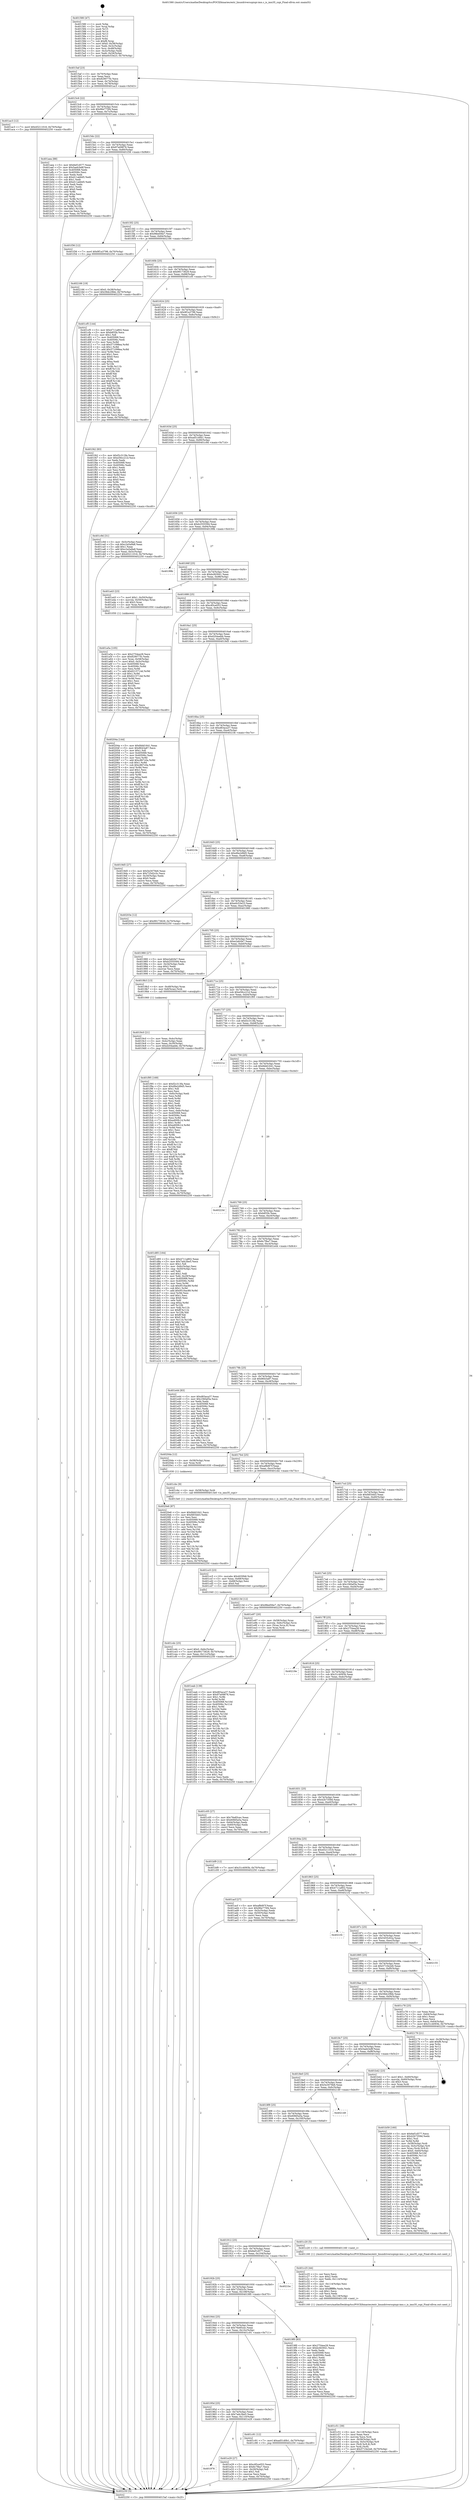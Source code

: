 digraph "0x401580" {
  label = "0x401580 (/mnt/c/Users/mathe/Desktop/tcc/POCII/binaries/extr_linuxdriversspispi-imx.c_is_imx35_cspi_Final-ollvm.out::main(0))"
  labelloc = "t"
  node[shape=record]

  Entry [label="",width=0.3,height=0.3,shape=circle,fillcolor=black,style=filled]
  "0x4015af" [label="{
     0x4015af [23]\l
     | [instrs]\l
     &nbsp;&nbsp;0x4015af \<+3\>: mov -0x70(%rbp),%eax\l
     &nbsp;&nbsp;0x4015b2 \<+2\>: mov %eax,%ecx\l
     &nbsp;&nbsp;0x4015b4 \<+6\>: sub $0x829077fc,%ecx\l
     &nbsp;&nbsp;0x4015ba \<+3\>: mov %eax,-0x74(%rbp)\l
     &nbsp;&nbsp;0x4015bd \<+3\>: mov %ecx,-0x78(%rbp)\l
     &nbsp;&nbsp;0x4015c0 \<+6\>: je 0000000000401ac3 \<main+0x543\>\l
  }"]
  "0x401ac3" [label="{
     0x401ac3 [12]\l
     | [instrs]\l
     &nbsp;&nbsp;0x401ac3 \<+7\>: movl $0x45211016,-0x70(%rbp)\l
     &nbsp;&nbsp;0x401aca \<+5\>: jmp 0000000000402250 \<main+0xcd0\>\l
  }"]
  "0x4015c6" [label="{
     0x4015c6 [22]\l
     | [instrs]\l
     &nbsp;&nbsp;0x4015c6 \<+5\>: jmp 00000000004015cb \<main+0x4b\>\l
     &nbsp;&nbsp;0x4015cb \<+3\>: mov -0x74(%rbp),%eax\l
     &nbsp;&nbsp;0x4015ce \<+5\>: sub $0x96e775f4,%eax\l
     &nbsp;&nbsp;0x4015d3 \<+3\>: mov %eax,-0x7c(%rbp)\l
     &nbsp;&nbsp;0x4015d6 \<+6\>: je 0000000000401aea \<main+0x56a\>\l
  }"]
  Exit [label="",width=0.3,height=0.3,shape=circle,fillcolor=black,style=filled,peripheries=2]
  "0x401aea" [label="{
     0x401aea [88]\l
     | [instrs]\l
     &nbsp;&nbsp;0x401aea \<+5\>: mov $0x6ef1d577,%eax\l
     &nbsp;&nbsp;0x401aef \<+5\>: mov $0x5aeb3e8f,%ecx\l
     &nbsp;&nbsp;0x401af4 \<+7\>: mov 0x405068,%edx\l
     &nbsp;&nbsp;0x401afb \<+7\>: mov 0x40506c,%esi\l
     &nbsp;&nbsp;0x401b02 \<+2\>: mov %edx,%edi\l
     &nbsp;&nbsp;0x401b04 \<+6\>: sub $0xd11ab6d5,%edi\l
     &nbsp;&nbsp;0x401b0a \<+3\>: sub $0x1,%edi\l
     &nbsp;&nbsp;0x401b0d \<+6\>: add $0xd11ab6d5,%edi\l
     &nbsp;&nbsp;0x401b13 \<+3\>: imul %edi,%edx\l
     &nbsp;&nbsp;0x401b16 \<+3\>: and $0x1,%edx\l
     &nbsp;&nbsp;0x401b19 \<+3\>: cmp $0x0,%edx\l
     &nbsp;&nbsp;0x401b1c \<+4\>: sete %r8b\l
     &nbsp;&nbsp;0x401b20 \<+3\>: cmp $0xa,%esi\l
     &nbsp;&nbsp;0x401b23 \<+4\>: setl %r9b\l
     &nbsp;&nbsp;0x401b27 \<+3\>: mov %r8b,%r10b\l
     &nbsp;&nbsp;0x401b2a \<+3\>: and %r9b,%r10b\l
     &nbsp;&nbsp;0x401b2d \<+3\>: xor %r9b,%r8b\l
     &nbsp;&nbsp;0x401b30 \<+3\>: or %r8b,%r10b\l
     &nbsp;&nbsp;0x401b33 \<+4\>: test $0x1,%r10b\l
     &nbsp;&nbsp;0x401b37 \<+3\>: cmovne %ecx,%eax\l
     &nbsp;&nbsp;0x401b3a \<+3\>: mov %eax,-0x70(%rbp)\l
     &nbsp;&nbsp;0x401b3d \<+5\>: jmp 0000000000402250 \<main+0xcd0\>\l
  }"]
  "0x4015dc" [label="{
     0x4015dc [22]\l
     | [instrs]\l
     &nbsp;&nbsp;0x4015dc \<+5\>: jmp 00000000004015e1 \<main+0x61\>\l
     &nbsp;&nbsp;0x4015e1 \<+3\>: mov -0x74(%rbp),%eax\l
     &nbsp;&nbsp;0x4015e4 \<+5\>: sub $0x97a09876,%eax\l
     &nbsp;&nbsp;0x4015e9 \<+3\>: mov %eax,-0x80(%rbp)\l
     &nbsp;&nbsp;0x4015ec \<+6\>: je 0000000000401f36 \<main+0x9b6\>\l
  }"]
  "0x4020e6" [label="{
     0x4020e6 [87]\l
     | [instrs]\l
     &nbsp;&nbsp;0x4020e6 \<+5\>: mov $0xfddd1641,%ecx\l
     &nbsp;&nbsp;0x4020eb \<+5\>: mov $0xfd03dd3,%edx\l
     &nbsp;&nbsp;0x4020f0 \<+2\>: xor %esi,%esi\l
     &nbsp;&nbsp;0x4020f2 \<+8\>: mov 0x405068,%r8d\l
     &nbsp;&nbsp;0x4020fa \<+8\>: mov 0x40506c,%r9d\l
     &nbsp;&nbsp;0x402102 \<+3\>: sub $0x1,%esi\l
     &nbsp;&nbsp;0x402105 \<+3\>: mov %r8d,%r10d\l
     &nbsp;&nbsp;0x402108 \<+3\>: add %esi,%r10d\l
     &nbsp;&nbsp;0x40210b \<+4\>: imul %r10d,%r8d\l
     &nbsp;&nbsp;0x40210f \<+4\>: and $0x1,%r8d\l
     &nbsp;&nbsp;0x402113 \<+4\>: cmp $0x0,%r8d\l
     &nbsp;&nbsp;0x402117 \<+4\>: sete %r11b\l
     &nbsp;&nbsp;0x40211b \<+4\>: cmp $0xa,%r9d\l
     &nbsp;&nbsp;0x40211f \<+3\>: setl %bl\l
     &nbsp;&nbsp;0x402122 \<+3\>: mov %r11b,%r14b\l
     &nbsp;&nbsp;0x402125 \<+3\>: and %bl,%r14b\l
     &nbsp;&nbsp;0x402128 \<+3\>: xor %bl,%r11b\l
     &nbsp;&nbsp;0x40212b \<+3\>: or %r11b,%r14b\l
     &nbsp;&nbsp;0x40212e \<+4\>: test $0x1,%r14b\l
     &nbsp;&nbsp;0x402132 \<+3\>: cmovne %edx,%ecx\l
     &nbsp;&nbsp;0x402135 \<+3\>: mov %ecx,-0x70(%rbp)\l
     &nbsp;&nbsp;0x402138 \<+5\>: jmp 0000000000402250 \<main+0xcd0\>\l
  }"]
  "0x401f36" [label="{
     0x401f36 [12]\l
     | [instrs]\l
     &nbsp;&nbsp;0x401f36 \<+7\>: movl $0x9f1a3798,-0x70(%rbp)\l
     &nbsp;&nbsp;0x401f3d \<+5\>: jmp 0000000000402250 \<main+0xcd0\>\l
  }"]
  "0x4015f2" [label="{
     0x4015f2 [25]\l
     | [instrs]\l
     &nbsp;&nbsp;0x4015f2 \<+5\>: jmp 00000000004015f7 \<main+0x77\>\l
     &nbsp;&nbsp;0x4015f7 \<+3\>: mov -0x74(%rbp),%eax\l
     &nbsp;&nbsp;0x4015fa \<+5\>: sub $0x98ed56e7,%eax\l
     &nbsp;&nbsp;0x4015ff \<+6\>: mov %eax,-0x84(%rbp)\l
     &nbsp;&nbsp;0x401605 \<+6\>: je 0000000000402166 \<main+0xbe6\>\l
  }"]
  "0x401eab" [label="{
     0x401eab [139]\l
     | [instrs]\l
     &nbsp;&nbsp;0x401eab \<+5\>: mov $0xd83aca37,%edx\l
     &nbsp;&nbsp;0x401eb0 \<+5\>: mov $0x97a09876,%esi\l
     &nbsp;&nbsp;0x401eb5 \<+3\>: mov $0x1,%r8b\l
     &nbsp;&nbsp;0x401eb8 \<+3\>: xor %r9d,%r9d\l
     &nbsp;&nbsp;0x401ebb \<+8\>: mov 0x405068,%r10d\l
     &nbsp;&nbsp;0x401ec3 \<+8\>: mov 0x40506c,%r11d\l
     &nbsp;&nbsp;0x401ecb \<+4\>: sub $0x1,%r9d\l
     &nbsp;&nbsp;0x401ecf \<+3\>: mov %r10d,%ebx\l
     &nbsp;&nbsp;0x401ed2 \<+3\>: add %r9d,%ebx\l
     &nbsp;&nbsp;0x401ed5 \<+4\>: imul %ebx,%r10d\l
     &nbsp;&nbsp;0x401ed9 \<+4\>: and $0x1,%r10d\l
     &nbsp;&nbsp;0x401edd \<+4\>: cmp $0x0,%r10d\l
     &nbsp;&nbsp;0x401ee1 \<+4\>: sete %r14b\l
     &nbsp;&nbsp;0x401ee5 \<+4\>: cmp $0xa,%r11d\l
     &nbsp;&nbsp;0x401ee9 \<+4\>: setl %r15b\l
     &nbsp;&nbsp;0x401eed \<+3\>: mov %r14b,%r12b\l
     &nbsp;&nbsp;0x401ef0 \<+4\>: xor $0xff,%r12b\l
     &nbsp;&nbsp;0x401ef4 \<+3\>: mov %r15b,%r13b\l
     &nbsp;&nbsp;0x401ef7 \<+4\>: xor $0xff,%r13b\l
     &nbsp;&nbsp;0x401efb \<+4\>: xor $0x0,%r8b\l
     &nbsp;&nbsp;0x401eff \<+3\>: mov %r12b,%al\l
     &nbsp;&nbsp;0x401f02 \<+2\>: and $0x0,%al\l
     &nbsp;&nbsp;0x401f04 \<+3\>: and %r8b,%r14b\l
     &nbsp;&nbsp;0x401f07 \<+3\>: mov %r13b,%cl\l
     &nbsp;&nbsp;0x401f0a \<+3\>: and $0x0,%cl\l
     &nbsp;&nbsp;0x401f0d \<+3\>: and %r8b,%r15b\l
     &nbsp;&nbsp;0x401f10 \<+3\>: or %r14b,%al\l
     &nbsp;&nbsp;0x401f13 \<+3\>: or %r15b,%cl\l
     &nbsp;&nbsp;0x401f16 \<+2\>: xor %cl,%al\l
     &nbsp;&nbsp;0x401f18 \<+3\>: or %r13b,%r12b\l
     &nbsp;&nbsp;0x401f1b \<+4\>: xor $0xff,%r12b\l
     &nbsp;&nbsp;0x401f1f \<+4\>: or $0x0,%r8b\l
     &nbsp;&nbsp;0x401f23 \<+3\>: and %r8b,%r12b\l
     &nbsp;&nbsp;0x401f26 \<+3\>: or %r12b,%al\l
     &nbsp;&nbsp;0x401f29 \<+2\>: test $0x1,%al\l
     &nbsp;&nbsp;0x401f2b \<+3\>: cmovne %esi,%edx\l
     &nbsp;&nbsp;0x401f2e \<+3\>: mov %edx,-0x70(%rbp)\l
     &nbsp;&nbsp;0x401f31 \<+5\>: jmp 0000000000402250 \<main+0xcd0\>\l
  }"]
  "0x402166" [label="{
     0x402166 [19]\l
     | [instrs]\l
     &nbsp;&nbsp;0x402166 \<+7\>: movl $0x0,-0x38(%rbp)\l
     &nbsp;&nbsp;0x40216d \<+7\>: movl $0x58dc29bb,-0x70(%rbp)\l
     &nbsp;&nbsp;0x402174 \<+5\>: jmp 0000000000402250 \<main+0xcd0\>\l
  }"]
  "0x40160b" [label="{
     0x40160b [25]\l
     | [instrs]\l
     &nbsp;&nbsp;0x40160b \<+5\>: jmp 0000000000401610 \<main+0x90\>\l
     &nbsp;&nbsp;0x401610 \<+3\>: mov -0x74(%rbp),%eax\l
     &nbsp;&nbsp;0x401613 \<+5\>: sub $0x99173629,%eax\l
     &nbsp;&nbsp;0x401618 \<+6\>: mov %eax,-0x88(%rbp)\l
     &nbsp;&nbsp;0x40161e \<+6\>: je 0000000000401cf5 \<main+0x775\>\l
  }"]
  "0x401976" [label="{
     0x401976\l
  }", style=dashed]
  "0x401cf5" [label="{
     0x401cf5 [144]\l
     | [instrs]\l
     &nbsp;&nbsp;0x401cf5 \<+5\>: mov $0x4711a802,%eax\l
     &nbsp;&nbsp;0x401cfa \<+5\>: mov $0xb855b,%ecx\l
     &nbsp;&nbsp;0x401cff \<+2\>: mov $0x1,%dl\l
     &nbsp;&nbsp;0x401d01 \<+7\>: mov 0x405068,%esi\l
     &nbsp;&nbsp;0x401d08 \<+7\>: mov 0x40506c,%edi\l
     &nbsp;&nbsp;0x401d0f \<+3\>: mov %esi,%r8d\l
     &nbsp;&nbsp;0x401d12 \<+7\>: sub $0x571098ea,%r8d\l
     &nbsp;&nbsp;0x401d19 \<+4\>: sub $0x1,%r8d\l
     &nbsp;&nbsp;0x401d1d \<+7\>: add $0x571098ea,%r8d\l
     &nbsp;&nbsp;0x401d24 \<+4\>: imul %r8d,%esi\l
     &nbsp;&nbsp;0x401d28 \<+3\>: and $0x1,%esi\l
     &nbsp;&nbsp;0x401d2b \<+3\>: cmp $0x0,%esi\l
     &nbsp;&nbsp;0x401d2e \<+4\>: sete %r9b\l
     &nbsp;&nbsp;0x401d32 \<+3\>: cmp $0xa,%edi\l
     &nbsp;&nbsp;0x401d35 \<+4\>: setl %r10b\l
     &nbsp;&nbsp;0x401d39 \<+3\>: mov %r9b,%r11b\l
     &nbsp;&nbsp;0x401d3c \<+4\>: xor $0xff,%r11b\l
     &nbsp;&nbsp;0x401d40 \<+3\>: mov %r10b,%bl\l
     &nbsp;&nbsp;0x401d43 \<+3\>: xor $0xff,%bl\l
     &nbsp;&nbsp;0x401d46 \<+3\>: xor $0x1,%dl\l
     &nbsp;&nbsp;0x401d49 \<+3\>: mov %r11b,%r14b\l
     &nbsp;&nbsp;0x401d4c \<+4\>: and $0xff,%r14b\l
     &nbsp;&nbsp;0x401d50 \<+3\>: and %dl,%r9b\l
     &nbsp;&nbsp;0x401d53 \<+3\>: mov %bl,%r15b\l
     &nbsp;&nbsp;0x401d56 \<+4\>: and $0xff,%r15b\l
     &nbsp;&nbsp;0x401d5a \<+3\>: and %dl,%r10b\l
     &nbsp;&nbsp;0x401d5d \<+3\>: or %r9b,%r14b\l
     &nbsp;&nbsp;0x401d60 \<+3\>: or %r10b,%r15b\l
     &nbsp;&nbsp;0x401d63 \<+3\>: xor %r15b,%r14b\l
     &nbsp;&nbsp;0x401d66 \<+3\>: or %bl,%r11b\l
     &nbsp;&nbsp;0x401d69 \<+4\>: xor $0xff,%r11b\l
     &nbsp;&nbsp;0x401d6d \<+3\>: or $0x1,%dl\l
     &nbsp;&nbsp;0x401d70 \<+3\>: and %dl,%r11b\l
     &nbsp;&nbsp;0x401d73 \<+3\>: or %r11b,%r14b\l
     &nbsp;&nbsp;0x401d76 \<+4\>: test $0x1,%r14b\l
     &nbsp;&nbsp;0x401d7a \<+3\>: cmovne %ecx,%eax\l
     &nbsp;&nbsp;0x401d7d \<+3\>: mov %eax,-0x70(%rbp)\l
     &nbsp;&nbsp;0x401d80 \<+5\>: jmp 0000000000402250 \<main+0xcd0\>\l
  }"]
  "0x401624" [label="{
     0x401624 [25]\l
     | [instrs]\l
     &nbsp;&nbsp;0x401624 \<+5\>: jmp 0000000000401629 \<main+0xa9\>\l
     &nbsp;&nbsp;0x401629 \<+3\>: mov -0x74(%rbp),%eax\l
     &nbsp;&nbsp;0x40162c \<+5\>: sub $0x9f1a3798,%eax\l
     &nbsp;&nbsp;0x401631 \<+6\>: mov %eax,-0x8c(%rbp)\l
     &nbsp;&nbsp;0x401637 \<+6\>: je 0000000000401f42 \<main+0x9c2\>\l
  }"]
  "0x401e29" [label="{
     0x401e29 [27]\l
     | [instrs]\l
     &nbsp;&nbsp;0x401e29 \<+5\>: mov $0xc85ce053,%eax\l
     &nbsp;&nbsp;0x401e2e \<+5\>: mov $0x6c7fba7,%ecx\l
     &nbsp;&nbsp;0x401e33 \<+3\>: mov -0x29(%rbp),%dl\l
     &nbsp;&nbsp;0x401e36 \<+3\>: test $0x1,%dl\l
     &nbsp;&nbsp;0x401e39 \<+3\>: cmovne %ecx,%eax\l
     &nbsp;&nbsp;0x401e3c \<+3\>: mov %eax,-0x70(%rbp)\l
     &nbsp;&nbsp;0x401e3f \<+5\>: jmp 0000000000402250 \<main+0xcd0\>\l
  }"]
  "0x401f42" [label="{
     0x401f42 [83]\l
     | [instrs]\l
     &nbsp;&nbsp;0x401f42 \<+5\>: mov $0xf2c313fa,%eax\l
     &nbsp;&nbsp;0x401f47 \<+5\>: mov $0xe56cc21d,%ecx\l
     &nbsp;&nbsp;0x401f4c \<+2\>: xor %edx,%edx\l
     &nbsp;&nbsp;0x401f4e \<+7\>: mov 0x405068,%esi\l
     &nbsp;&nbsp;0x401f55 \<+7\>: mov 0x40506c,%edi\l
     &nbsp;&nbsp;0x401f5c \<+3\>: sub $0x1,%edx\l
     &nbsp;&nbsp;0x401f5f \<+3\>: mov %esi,%r8d\l
     &nbsp;&nbsp;0x401f62 \<+3\>: add %edx,%r8d\l
     &nbsp;&nbsp;0x401f65 \<+4\>: imul %r8d,%esi\l
     &nbsp;&nbsp;0x401f69 \<+3\>: and $0x1,%esi\l
     &nbsp;&nbsp;0x401f6c \<+3\>: cmp $0x0,%esi\l
     &nbsp;&nbsp;0x401f6f \<+4\>: sete %r9b\l
     &nbsp;&nbsp;0x401f73 \<+3\>: cmp $0xa,%edi\l
     &nbsp;&nbsp;0x401f76 \<+4\>: setl %r10b\l
     &nbsp;&nbsp;0x401f7a \<+3\>: mov %r9b,%r11b\l
     &nbsp;&nbsp;0x401f7d \<+3\>: and %r10b,%r11b\l
     &nbsp;&nbsp;0x401f80 \<+3\>: xor %r10b,%r9b\l
     &nbsp;&nbsp;0x401f83 \<+3\>: or %r9b,%r11b\l
     &nbsp;&nbsp;0x401f86 \<+4\>: test $0x1,%r11b\l
     &nbsp;&nbsp;0x401f8a \<+3\>: cmovne %ecx,%eax\l
     &nbsp;&nbsp;0x401f8d \<+3\>: mov %eax,-0x70(%rbp)\l
     &nbsp;&nbsp;0x401f90 \<+5\>: jmp 0000000000402250 \<main+0xcd0\>\l
  }"]
  "0x40163d" [label="{
     0x40163d [25]\l
     | [instrs]\l
     &nbsp;&nbsp;0x40163d \<+5\>: jmp 0000000000401642 \<main+0xc2\>\l
     &nbsp;&nbsp;0x401642 \<+3\>: mov -0x74(%rbp),%eax\l
     &nbsp;&nbsp;0x401645 \<+5\>: sub $0xad51d0b1,%eax\l
     &nbsp;&nbsp;0x40164a \<+6\>: mov %eax,-0x90(%rbp)\l
     &nbsp;&nbsp;0x401650 \<+6\>: je 0000000000401c9d \<main+0x71d\>\l
  }"]
  "0x401cdc" [label="{
     0x401cdc [25]\l
     | [instrs]\l
     &nbsp;&nbsp;0x401cdc \<+7\>: movl $0x0,-0x6c(%rbp)\l
     &nbsp;&nbsp;0x401ce3 \<+7\>: movl $0x99173629,-0x70(%rbp)\l
     &nbsp;&nbsp;0x401cea \<+6\>: mov %eax,-0x11c(%rbp)\l
     &nbsp;&nbsp;0x401cf0 \<+5\>: jmp 0000000000402250 \<main+0xcd0\>\l
  }"]
  "0x401c9d" [label="{
     0x401c9d [31]\l
     | [instrs]\l
     &nbsp;&nbsp;0x401c9d \<+3\>: mov -0x5c(%rbp),%eax\l
     &nbsp;&nbsp;0x401ca0 \<+5\>: sub $0xc2a5a9a8,%eax\l
     &nbsp;&nbsp;0x401ca5 \<+3\>: add $0x1,%eax\l
     &nbsp;&nbsp;0x401ca8 \<+5\>: add $0xc2a5a9a8,%eax\l
     &nbsp;&nbsp;0x401cad \<+3\>: mov %eax,-0x5c(%rbp)\l
     &nbsp;&nbsp;0x401cb0 \<+7\>: movl $0x45211016,-0x70(%rbp)\l
     &nbsp;&nbsp;0x401cb7 \<+5\>: jmp 0000000000402250 \<main+0xcd0\>\l
  }"]
  "0x401656" [label="{
     0x401656 [25]\l
     | [instrs]\l
     &nbsp;&nbsp;0x401656 \<+5\>: jmp 000000000040165b \<main+0xdb\>\l
     &nbsp;&nbsp;0x40165b \<+3\>: mov -0x74(%rbp),%eax\l
     &nbsp;&nbsp;0x40165e \<+5\>: sub $0xb2555594,%eax\l
     &nbsp;&nbsp;0x401663 \<+6\>: mov %eax,-0x94(%rbp)\l
     &nbsp;&nbsp;0x401669 \<+6\>: je 000000000040199b \<main+0x41b\>\l
  }"]
  "0x401cc5" [label="{
     0x401cc5 [23]\l
     | [instrs]\l
     &nbsp;&nbsp;0x401cc5 \<+10\>: movabs $0x4030b6,%rdi\l
     &nbsp;&nbsp;0x401ccf \<+3\>: mov %eax,-0x68(%rbp)\l
     &nbsp;&nbsp;0x401cd2 \<+3\>: mov -0x68(%rbp),%esi\l
     &nbsp;&nbsp;0x401cd5 \<+2\>: mov $0x0,%al\l
     &nbsp;&nbsp;0x401cd7 \<+5\>: call 0000000000401040 \<printf@plt\>\l
     | [calls]\l
     &nbsp;&nbsp;0x401040 \{1\} (unknown)\l
  }"]
  "0x40199b" [label="{
     0x40199b\l
  }", style=dashed]
  "0x40166f" [label="{
     0x40166f [25]\l
     | [instrs]\l
     &nbsp;&nbsp;0x40166f \<+5\>: jmp 0000000000401674 \<main+0xf4\>\l
     &nbsp;&nbsp;0x401674 \<+3\>: mov -0x74(%rbp),%eax\l
     &nbsp;&nbsp;0x401677 \<+5\>: sub $0xbcfd3941,%eax\l
     &nbsp;&nbsp;0x40167c \<+6\>: mov %eax,-0x98(%rbp)\l
     &nbsp;&nbsp;0x401682 \<+6\>: je 0000000000401a43 \<main+0x4c3\>\l
  }"]
  "0x40195d" [label="{
     0x40195d [25]\l
     | [instrs]\l
     &nbsp;&nbsp;0x40195d \<+5\>: jmp 0000000000401962 \<main+0x3e2\>\l
     &nbsp;&nbsp;0x401962 \<+3\>: mov -0x74(%rbp),%eax\l
     &nbsp;&nbsp;0x401965 \<+5\>: sub $0x7adc3be5,%eax\l
     &nbsp;&nbsp;0x40196a \<+6\>: mov %eax,-0x110(%rbp)\l
     &nbsp;&nbsp;0x401970 \<+6\>: je 0000000000401e29 \<main+0x8a9\>\l
  }"]
  "0x401a43" [label="{
     0x401a43 [23]\l
     | [instrs]\l
     &nbsp;&nbsp;0x401a43 \<+7\>: movl $0x1,-0x50(%rbp)\l
     &nbsp;&nbsp;0x401a4a \<+4\>: movslq -0x50(%rbp),%rax\l
     &nbsp;&nbsp;0x401a4e \<+4\>: shl $0x3,%rax\l
     &nbsp;&nbsp;0x401a52 \<+3\>: mov %rax,%rdi\l
     &nbsp;&nbsp;0x401a55 \<+5\>: call 0000000000401050 \<malloc@plt\>\l
     | [calls]\l
     &nbsp;&nbsp;0x401050 \{1\} (unknown)\l
  }"]
  "0x401688" [label="{
     0x401688 [25]\l
     | [instrs]\l
     &nbsp;&nbsp;0x401688 \<+5\>: jmp 000000000040168d \<main+0x10d\>\l
     &nbsp;&nbsp;0x40168d \<+3\>: mov -0x74(%rbp),%eax\l
     &nbsp;&nbsp;0x401690 \<+5\>: sub $0xc85ce053,%eax\l
     &nbsp;&nbsp;0x401695 \<+6\>: mov %eax,-0x9c(%rbp)\l
     &nbsp;&nbsp;0x40169b \<+6\>: je 000000000040204a \<main+0xaca\>\l
  }"]
  "0x401c91" [label="{
     0x401c91 [12]\l
     | [instrs]\l
     &nbsp;&nbsp;0x401c91 \<+7\>: movl $0xad51d0b1,-0x70(%rbp)\l
     &nbsp;&nbsp;0x401c98 \<+5\>: jmp 0000000000402250 \<main+0xcd0\>\l
  }"]
  "0x40204a" [label="{
     0x40204a [144]\l
     | [instrs]\l
     &nbsp;&nbsp;0x40204a \<+5\>: mov $0xfddd1641,%eax\l
     &nbsp;&nbsp;0x40204f \<+5\>: mov $0x8643a87,%ecx\l
     &nbsp;&nbsp;0x402054 \<+2\>: mov $0x1,%dl\l
     &nbsp;&nbsp;0x402056 \<+7\>: mov 0x405068,%esi\l
     &nbsp;&nbsp;0x40205d \<+7\>: mov 0x40506c,%edi\l
     &nbsp;&nbsp;0x402064 \<+3\>: mov %esi,%r8d\l
     &nbsp;&nbsp;0x402067 \<+7\>: add $0xc867c0a,%r8d\l
     &nbsp;&nbsp;0x40206e \<+4\>: sub $0x1,%r8d\l
     &nbsp;&nbsp;0x402072 \<+7\>: sub $0xc867c0a,%r8d\l
     &nbsp;&nbsp;0x402079 \<+4\>: imul %r8d,%esi\l
     &nbsp;&nbsp;0x40207d \<+3\>: and $0x1,%esi\l
     &nbsp;&nbsp;0x402080 \<+3\>: cmp $0x0,%esi\l
     &nbsp;&nbsp;0x402083 \<+4\>: sete %r9b\l
     &nbsp;&nbsp;0x402087 \<+3\>: cmp $0xa,%edi\l
     &nbsp;&nbsp;0x40208a \<+4\>: setl %r10b\l
     &nbsp;&nbsp;0x40208e \<+3\>: mov %r9b,%r11b\l
     &nbsp;&nbsp;0x402091 \<+4\>: xor $0xff,%r11b\l
     &nbsp;&nbsp;0x402095 \<+3\>: mov %r10b,%bl\l
     &nbsp;&nbsp;0x402098 \<+3\>: xor $0xff,%bl\l
     &nbsp;&nbsp;0x40209b \<+3\>: xor $0x1,%dl\l
     &nbsp;&nbsp;0x40209e \<+3\>: mov %r11b,%r14b\l
     &nbsp;&nbsp;0x4020a1 \<+4\>: and $0xff,%r14b\l
     &nbsp;&nbsp;0x4020a5 \<+3\>: and %dl,%r9b\l
     &nbsp;&nbsp;0x4020a8 \<+3\>: mov %bl,%r15b\l
     &nbsp;&nbsp;0x4020ab \<+4\>: and $0xff,%r15b\l
     &nbsp;&nbsp;0x4020af \<+3\>: and %dl,%r10b\l
     &nbsp;&nbsp;0x4020b2 \<+3\>: or %r9b,%r14b\l
     &nbsp;&nbsp;0x4020b5 \<+3\>: or %r10b,%r15b\l
     &nbsp;&nbsp;0x4020b8 \<+3\>: xor %r15b,%r14b\l
     &nbsp;&nbsp;0x4020bb \<+3\>: or %bl,%r11b\l
     &nbsp;&nbsp;0x4020be \<+4\>: xor $0xff,%r11b\l
     &nbsp;&nbsp;0x4020c2 \<+3\>: or $0x1,%dl\l
     &nbsp;&nbsp;0x4020c5 \<+3\>: and %dl,%r11b\l
     &nbsp;&nbsp;0x4020c8 \<+3\>: or %r11b,%r14b\l
     &nbsp;&nbsp;0x4020cb \<+4\>: test $0x1,%r14b\l
     &nbsp;&nbsp;0x4020cf \<+3\>: cmovne %ecx,%eax\l
     &nbsp;&nbsp;0x4020d2 \<+3\>: mov %eax,-0x70(%rbp)\l
     &nbsp;&nbsp;0x4020d5 \<+5\>: jmp 0000000000402250 \<main+0xcd0\>\l
  }"]
  "0x4016a1" [label="{
     0x4016a1 [25]\l
     | [instrs]\l
     &nbsp;&nbsp;0x4016a1 \<+5\>: jmp 00000000004016a6 \<main+0x126\>\l
     &nbsp;&nbsp;0x4016a6 \<+3\>: mov -0x74(%rbp),%eax\l
     &nbsp;&nbsp;0x4016a9 \<+5\>: sub $0xd204aebb,%eax\l
     &nbsp;&nbsp;0x4016ae \<+6\>: mov %eax,-0xa0(%rbp)\l
     &nbsp;&nbsp;0x4016b4 \<+6\>: je 00000000004019d5 \<main+0x455\>\l
  }"]
  "0x401c51" [label="{
     0x401c51 [39]\l
     | [instrs]\l
     &nbsp;&nbsp;0x401c51 \<+6\>: mov -0x118(%rbp),%ecx\l
     &nbsp;&nbsp;0x401c57 \<+3\>: imul %eax,%ecx\l
     &nbsp;&nbsp;0x401c5a \<+3\>: movslq %ecx,%rdi\l
     &nbsp;&nbsp;0x401c5d \<+4\>: mov -0x58(%rbp),%r8\l
     &nbsp;&nbsp;0x401c61 \<+4\>: movslq -0x5c(%rbp),%r9\l
     &nbsp;&nbsp;0x401c65 \<+4\>: mov (%r8,%r9,8),%r8\l
     &nbsp;&nbsp;0x401c69 \<+3\>: mov %rdi,(%r8)\l
     &nbsp;&nbsp;0x401c6c \<+7\>: movl $0x5710e2e6,-0x70(%rbp)\l
     &nbsp;&nbsp;0x401c73 \<+5\>: jmp 0000000000402250 \<main+0xcd0\>\l
  }"]
  "0x4019d5" [label="{
     0x4019d5 [27]\l
     | [instrs]\l
     &nbsp;&nbsp;0x4019d5 \<+5\>: mov $0x5e3079e6,%eax\l
     &nbsp;&nbsp;0x4019da \<+5\>: mov $0x725d2c5c,%ecx\l
     &nbsp;&nbsp;0x4019df \<+3\>: mov -0x30(%rbp),%edx\l
     &nbsp;&nbsp;0x4019e2 \<+3\>: cmp $0x0,%edx\l
     &nbsp;&nbsp;0x4019e5 \<+3\>: cmove %ecx,%eax\l
     &nbsp;&nbsp;0x4019e8 \<+3\>: mov %eax,-0x70(%rbp)\l
     &nbsp;&nbsp;0x4019eb \<+5\>: jmp 0000000000402250 \<main+0xcd0\>\l
  }"]
  "0x4016ba" [label="{
     0x4016ba [25]\l
     | [instrs]\l
     &nbsp;&nbsp;0x4016ba \<+5\>: jmp 00000000004016bf \<main+0x13f\>\l
     &nbsp;&nbsp;0x4016bf \<+3\>: mov -0x74(%rbp),%eax\l
     &nbsp;&nbsp;0x4016c2 \<+5\>: sub $0xd83aca37,%eax\l
     &nbsp;&nbsp;0x4016c7 \<+6\>: mov %eax,-0xa4(%rbp)\l
     &nbsp;&nbsp;0x4016cd \<+6\>: je 00000000004021fe \<main+0xc7e\>\l
  }"]
  "0x401c25" [label="{
     0x401c25 [44]\l
     | [instrs]\l
     &nbsp;&nbsp;0x401c25 \<+2\>: xor %ecx,%ecx\l
     &nbsp;&nbsp;0x401c27 \<+5\>: mov $0x2,%edx\l
     &nbsp;&nbsp;0x401c2c \<+6\>: mov %edx,-0x114(%rbp)\l
     &nbsp;&nbsp;0x401c32 \<+1\>: cltd\l
     &nbsp;&nbsp;0x401c33 \<+6\>: mov -0x114(%rbp),%esi\l
     &nbsp;&nbsp;0x401c39 \<+2\>: idiv %esi\l
     &nbsp;&nbsp;0x401c3b \<+6\>: imul $0xfffffffe,%edx,%edx\l
     &nbsp;&nbsp;0x401c41 \<+3\>: sub $0x1,%ecx\l
     &nbsp;&nbsp;0x401c44 \<+2\>: sub %ecx,%edx\l
     &nbsp;&nbsp;0x401c46 \<+6\>: mov %edx,-0x118(%rbp)\l
     &nbsp;&nbsp;0x401c4c \<+5\>: call 0000000000401160 \<next_i\>\l
     | [calls]\l
     &nbsp;&nbsp;0x401160 \{1\} (/mnt/c/Users/mathe/Desktop/tcc/POCII/binaries/extr_linuxdriversspispi-imx.c_is_imx35_cspi_Final-ollvm.out::next_i)\l
  }"]
  "0x4021fe" [label="{
     0x4021fe\l
  }", style=dashed]
  "0x4016d3" [label="{
     0x4016d3 [25]\l
     | [instrs]\l
     &nbsp;&nbsp;0x4016d3 \<+5\>: jmp 00000000004016d8 \<main+0x158\>\l
     &nbsp;&nbsp;0x4016d8 \<+3\>: mov -0x74(%rbp),%eax\l
     &nbsp;&nbsp;0x4016db \<+5\>: sub $0xd9a2d9d5,%eax\l
     &nbsp;&nbsp;0x4016e0 \<+6\>: mov %eax,-0xa8(%rbp)\l
     &nbsp;&nbsp;0x4016e6 \<+6\>: je 000000000040203e \<main+0xabe\>\l
  }"]
  "0x401b59" [label="{
     0x401b59 [160]\l
     | [instrs]\l
     &nbsp;&nbsp;0x401b59 \<+5\>: mov $0x6ef1d577,%ecx\l
     &nbsp;&nbsp;0x401b5e \<+5\>: mov $0x42b7359d,%edx\l
     &nbsp;&nbsp;0x401b63 \<+3\>: mov $0x1,%sil\l
     &nbsp;&nbsp;0x401b66 \<+3\>: xor %r8d,%r8d\l
     &nbsp;&nbsp;0x401b69 \<+4\>: mov -0x58(%rbp),%rdi\l
     &nbsp;&nbsp;0x401b6d \<+4\>: movslq -0x5c(%rbp),%r9\l
     &nbsp;&nbsp;0x401b71 \<+4\>: mov %rax,(%rdi,%r9,8)\l
     &nbsp;&nbsp;0x401b75 \<+7\>: movl $0x0,-0x64(%rbp)\l
     &nbsp;&nbsp;0x401b7c \<+8\>: mov 0x405068,%r10d\l
     &nbsp;&nbsp;0x401b84 \<+8\>: mov 0x40506c,%r11d\l
     &nbsp;&nbsp;0x401b8c \<+4\>: sub $0x1,%r8d\l
     &nbsp;&nbsp;0x401b90 \<+3\>: mov %r10d,%ebx\l
     &nbsp;&nbsp;0x401b93 \<+3\>: add %r8d,%ebx\l
     &nbsp;&nbsp;0x401b96 \<+4\>: imul %ebx,%r10d\l
     &nbsp;&nbsp;0x401b9a \<+4\>: and $0x1,%r10d\l
     &nbsp;&nbsp;0x401b9e \<+4\>: cmp $0x0,%r10d\l
     &nbsp;&nbsp;0x401ba2 \<+4\>: sete %r14b\l
     &nbsp;&nbsp;0x401ba6 \<+4\>: cmp $0xa,%r11d\l
     &nbsp;&nbsp;0x401baa \<+4\>: setl %r15b\l
     &nbsp;&nbsp;0x401bae \<+3\>: mov %r14b,%r12b\l
     &nbsp;&nbsp;0x401bb1 \<+4\>: xor $0xff,%r12b\l
     &nbsp;&nbsp;0x401bb5 \<+3\>: mov %r15b,%r13b\l
     &nbsp;&nbsp;0x401bb8 \<+4\>: xor $0xff,%r13b\l
     &nbsp;&nbsp;0x401bbc \<+4\>: xor $0x0,%sil\l
     &nbsp;&nbsp;0x401bc0 \<+3\>: mov %r12b,%al\l
     &nbsp;&nbsp;0x401bc3 \<+2\>: and $0x0,%al\l
     &nbsp;&nbsp;0x401bc5 \<+3\>: and %sil,%r14b\l
     &nbsp;&nbsp;0x401bc8 \<+3\>: mov %r13b,%dil\l
     &nbsp;&nbsp;0x401bcb \<+4\>: and $0x0,%dil\l
     &nbsp;&nbsp;0x401bcf \<+3\>: and %sil,%r15b\l
     &nbsp;&nbsp;0x401bd2 \<+3\>: or %r14b,%al\l
     &nbsp;&nbsp;0x401bd5 \<+3\>: or %r15b,%dil\l
     &nbsp;&nbsp;0x401bd8 \<+3\>: xor %dil,%al\l
     &nbsp;&nbsp;0x401bdb \<+3\>: or %r13b,%r12b\l
     &nbsp;&nbsp;0x401bde \<+4\>: xor $0xff,%r12b\l
     &nbsp;&nbsp;0x401be2 \<+4\>: or $0x0,%sil\l
     &nbsp;&nbsp;0x401be6 \<+3\>: and %sil,%r12b\l
     &nbsp;&nbsp;0x401be9 \<+3\>: or %r12b,%al\l
     &nbsp;&nbsp;0x401bec \<+2\>: test $0x1,%al\l
     &nbsp;&nbsp;0x401bee \<+3\>: cmovne %edx,%ecx\l
     &nbsp;&nbsp;0x401bf1 \<+3\>: mov %ecx,-0x70(%rbp)\l
     &nbsp;&nbsp;0x401bf4 \<+5\>: jmp 0000000000402250 \<main+0xcd0\>\l
  }"]
  "0x40203e" [label="{
     0x40203e [12]\l
     | [instrs]\l
     &nbsp;&nbsp;0x40203e \<+7\>: movl $0x99173629,-0x70(%rbp)\l
     &nbsp;&nbsp;0x402045 \<+5\>: jmp 0000000000402250 \<main+0xcd0\>\l
  }"]
  "0x4016ec" [label="{
     0x4016ec [25]\l
     | [instrs]\l
     &nbsp;&nbsp;0x4016ec \<+5\>: jmp 00000000004016f1 \<main+0x171\>\l
     &nbsp;&nbsp;0x4016f1 \<+3\>: mov -0x74(%rbp),%eax\l
     &nbsp;&nbsp;0x4016f4 \<+5\>: sub $0xe0c53e23,%eax\l
     &nbsp;&nbsp;0x4016f9 \<+6\>: mov %eax,-0xac(%rbp)\l
     &nbsp;&nbsp;0x4016ff \<+6\>: je 0000000000401980 \<main+0x400\>\l
  }"]
  "0x401a5a" [label="{
     0x401a5a [105]\l
     | [instrs]\l
     &nbsp;&nbsp;0x401a5a \<+5\>: mov $0x2754ea28,%ecx\l
     &nbsp;&nbsp;0x401a5f \<+5\>: mov $0x829077fc,%edx\l
     &nbsp;&nbsp;0x401a64 \<+4\>: mov %rax,-0x58(%rbp)\l
     &nbsp;&nbsp;0x401a68 \<+7\>: movl $0x0,-0x5c(%rbp)\l
     &nbsp;&nbsp;0x401a6f \<+7\>: mov 0x405068,%esi\l
     &nbsp;&nbsp;0x401a76 \<+8\>: mov 0x40506c,%r8d\l
     &nbsp;&nbsp;0x401a7e \<+3\>: mov %esi,%r9d\l
     &nbsp;&nbsp;0x401a81 \<+7\>: add $0x6215714d,%r9d\l
     &nbsp;&nbsp;0x401a88 \<+4\>: sub $0x1,%r9d\l
     &nbsp;&nbsp;0x401a8c \<+7\>: sub $0x6215714d,%r9d\l
     &nbsp;&nbsp;0x401a93 \<+4\>: imul %r9d,%esi\l
     &nbsp;&nbsp;0x401a97 \<+3\>: and $0x1,%esi\l
     &nbsp;&nbsp;0x401a9a \<+3\>: cmp $0x0,%esi\l
     &nbsp;&nbsp;0x401a9d \<+4\>: sete %r10b\l
     &nbsp;&nbsp;0x401aa1 \<+4\>: cmp $0xa,%r8d\l
     &nbsp;&nbsp;0x401aa5 \<+4\>: setl %r11b\l
     &nbsp;&nbsp;0x401aa9 \<+3\>: mov %r10b,%bl\l
     &nbsp;&nbsp;0x401aac \<+3\>: and %r11b,%bl\l
     &nbsp;&nbsp;0x401aaf \<+3\>: xor %r11b,%r10b\l
     &nbsp;&nbsp;0x401ab2 \<+3\>: or %r10b,%bl\l
     &nbsp;&nbsp;0x401ab5 \<+3\>: test $0x1,%bl\l
     &nbsp;&nbsp;0x401ab8 \<+3\>: cmovne %edx,%ecx\l
     &nbsp;&nbsp;0x401abb \<+3\>: mov %ecx,-0x70(%rbp)\l
     &nbsp;&nbsp;0x401abe \<+5\>: jmp 0000000000402250 \<main+0xcd0\>\l
  }"]
  "0x401980" [label="{
     0x401980 [27]\l
     | [instrs]\l
     &nbsp;&nbsp;0x401980 \<+5\>: mov $0xe2afc0e7,%eax\l
     &nbsp;&nbsp;0x401985 \<+5\>: mov $0xb2555594,%ecx\l
     &nbsp;&nbsp;0x40198a \<+3\>: mov -0x34(%rbp),%edx\l
     &nbsp;&nbsp;0x40198d \<+3\>: cmp $0x2,%edx\l
     &nbsp;&nbsp;0x401990 \<+3\>: cmovne %ecx,%eax\l
     &nbsp;&nbsp;0x401993 \<+3\>: mov %eax,-0x70(%rbp)\l
     &nbsp;&nbsp;0x401996 \<+5\>: jmp 0000000000402250 \<main+0xcd0\>\l
  }"]
  "0x401705" [label="{
     0x401705 [25]\l
     | [instrs]\l
     &nbsp;&nbsp;0x401705 \<+5\>: jmp 000000000040170a \<main+0x18a\>\l
     &nbsp;&nbsp;0x40170a \<+3\>: mov -0x74(%rbp),%eax\l
     &nbsp;&nbsp;0x40170d \<+5\>: sub $0xe2afc0e7,%eax\l
     &nbsp;&nbsp;0x401712 \<+6\>: mov %eax,-0xb0(%rbp)\l
     &nbsp;&nbsp;0x401718 \<+6\>: je 00000000004019b3 \<main+0x433\>\l
  }"]
  "0x402250" [label="{
     0x402250 [5]\l
     | [instrs]\l
     &nbsp;&nbsp;0x402250 \<+5\>: jmp 00000000004015af \<main+0x2f\>\l
  }"]
  "0x401580" [label="{
     0x401580 [47]\l
     | [instrs]\l
     &nbsp;&nbsp;0x401580 \<+1\>: push %rbp\l
     &nbsp;&nbsp;0x401581 \<+3\>: mov %rsp,%rbp\l
     &nbsp;&nbsp;0x401584 \<+2\>: push %r15\l
     &nbsp;&nbsp;0x401586 \<+2\>: push %r14\l
     &nbsp;&nbsp;0x401588 \<+2\>: push %r13\l
     &nbsp;&nbsp;0x40158a \<+2\>: push %r12\l
     &nbsp;&nbsp;0x40158c \<+1\>: push %rbx\l
     &nbsp;&nbsp;0x40158d \<+7\>: sub $0xf8,%rsp\l
     &nbsp;&nbsp;0x401594 \<+7\>: movl $0x0,-0x38(%rbp)\l
     &nbsp;&nbsp;0x40159b \<+3\>: mov %edi,-0x3c(%rbp)\l
     &nbsp;&nbsp;0x40159e \<+4\>: mov %rsi,-0x48(%rbp)\l
     &nbsp;&nbsp;0x4015a2 \<+3\>: mov -0x3c(%rbp),%edi\l
     &nbsp;&nbsp;0x4015a5 \<+3\>: mov %edi,-0x34(%rbp)\l
     &nbsp;&nbsp;0x4015a8 \<+7\>: movl $0xe0c53e23,-0x70(%rbp)\l
  }"]
  "0x401944" [label="{
     0x401944 [25]\l
     | [instrs]\l
     &nbsp;&nbsp;0x401944 \<+5\>: jmp 0000000000401949 \<main+0x3c9\>\l
     &nbsp;&nbsp;0x401949 \<+3\>: mov -0x74(%rbp),%eax\l
     &nbsp;&nbsp;0x40194c \<+5\>: sub $0x76e85cec,%eax\l
     &nbsp;&nbsp;0x401951 \<+6\>: mov %eax,-0x10c(%rbp)\l
     &nbsp;&nbsp;0x401957 \<+6\>: je 0000000000401c91 \<main+0x711\>\l
  }"]
  "0x4019b3" [label="{
     0x4019b3 [13]\l
     | [instrs]\l
     &nbsp;&nbsp;0x4019b3 \<+4\>: mov -0x48(%rbp),%rax\l
     &nbsp;&nbsp;0x4019b7 \<+4\>: mov 0x8(%rax),%rdi\l
     &nbsp;&nbsp;0x4019bb \<+5\>: call 0000000000401060 \<atoi@plt\>\l
     | [calls]\l
     &nbsp;&nbsp;0x401060 \{1\} (unknown)\l
  }"]
  "0x40171e" [label="{
     0x40171e [25]\l
     | [instrs]\l
     &nbsp;&nbsp;0x40171e \<+5\>: jmp 0000000000401723 \<main+0x1a3\>\l
     &nbsp;&nbsp;0x401723 \<+3\>: mov -0x74(%rbp),%eax\l
     &nbsp;&nbsp;0x401726 \<+5\>: sub $0xe56cc21d,%eax\l
     &nbsp;&nbsp;0x40172b \<+6\>: mov %eax,-0xb4(%rbp)\l
     &nbsp;&nbsp;0x401731 \<+6\>: je 0000000000401f95 \<main+0xa15\>\l
  }"]
  "0x4019c0" [label="{
     0x4019c0 [21]\l
     | [instrs]\l
     &nbsp;&nbsp;0x4019c0 \<+3\>: mov %eax,-0x4c(%rbp)\l
     &nbsp;&nbsp;0x4019c3 \<+3\>: mov -0x4c(%rbp),%eax\l
     &nbsp;&nbsp;0x4019c6 \<+3\>: mov %eax,-0x30(%rbp)\l
     &nbsp;&nbsp;0x4019c9 \<+7\>: movl $0xd204aebb,-0x70(%rbp)\l
     &nbsp;&nbsp;0x4019d0 \<+5\>: jmp 0000000000402250 \<main+0xcd0\>\l
  }"]
  "0x4019f0" [label="{
     0x4019f0 [83]\l
     | [instrs]\l
     &nbsp;&nbsp;0x4019f0 \<+5\>: mov $0x2754ea28,%eax\l
     &nbsp;&nbsp;0x4019f5 \<+5\>: mov $0xbcfd3941,%ecx\l
     &nbsp;&nbsp;0x4019fa \<+2\>: xor %edx,%edx\l
     &nbsp;&nbsp;0x4019fc \<+7\>: mov 0x405068,%esi\l
     &nbsp;&nbsp;0x401a03 \<+7\>: mov 0x40506c,%edi\l
     &nbsp;&nbsp;0x401a0a \<+3\>: sub $0x1,%edx\l
     &nbsp;&nbsp;0x401a0d \<+3\>: mov %esi,%r8d\l
     &nbsp;&nbsp;0x401a10 \<+3\>: add %edx,%r8d\l
     &nbsp;&nbsp;0x401a13 \<+4\>: imul %r8d,%esi\l
     &nbsp;&nbsp;0x401a17 \<+3\>: and $0x1,%esi\l
     &nbsp;&nbsp;0x401a1a \<+3\>: cmp $0x0,%esi\l
     &nbsp;&nbsp;0x401a1d \<+4\>: sete %r9b\l
     &nbsp;&nbsp;0x401a21 \<+3\>: cmp $0xa,%edi\l
     &nbsp;&nbsp;0x401a24 \<+4\>: setl %r10b\l
     &nbsp;&nbsp;0x401a28 \<+3\>: mov %r9b,%r11b\l
     &nbsp;&nbsp;0x401a2b \<+3\>: and %r10b,%r11b\l
     &nbsp;&nbsp;0x401a2e \<+3\>: xor %r10b,%r9b\l
     &nbsp;&nbsp;0x401a31 \<+3\>: or %r9b,%r11b\l
     &nbsp;&nbsp;0x401a34 \<+4\>: test $0x1,%r11b\l
     &nbsp;&nbsp;0x401a38 \<+3\>: cmovne %ecx,%eax\l
     &nbsp;&nbsp;0x401a3b \<+3\>: mov %eax,-0x70(%rbp)\l
     &nbsp;&nbsp;0x401a3e \<+5\>: jmp 0000000000402250 \<main+0xcd0\>\l
  }"]
  "0x401f95" [label="{
     0x401f95 [169]\l
     | [instrs]\l
     &nbsp;&nbsp;0x401f95 \<+5\>: mov $0xf2c313fa,%eax\l
     &nbsp;&nbsp;0x401f9a \<+5\>: mov $0xd9a2d9d5,%ecx\l
     &nbsp;&nbsp;0x401f9f \<+2\>: mov $0x1,%dl\l
     &nbsp;&nbsp;0x401fa1 \<+2\>: xor %esi,%esi\l
     &nbsp;&nbsp;0x401fa3 \<+3\>: mov -0x6c(%rbp),%edi\l
     &nbsp;&nbsp;0x401fa6 \<+3\>: mov %esi,%r8d\l
     &nbsp;&nbsp;0x401fa9 \<+3\>: sub %edi,%r8d\l
     &nbsp;&nbsp;0x401fac \<+2\>: mov %esi,%edi\l
     &nbsp;&nbsp;0x401fae \<+3\>: sub $0x1,%edi\l
     &nbsp;&nbsp;0x401fb1 \<+3\>: add %edi,%r8d\l
     &nbsp;&nbsp;0x401fb4 \<+3\>: sub %r8d,%esi\l
     &nbsp;&nbsp;0x401fb7 \<+3\>: mov %esi,-0x6c(%rbp)\l
     &nbsp;&nbsp;0x401fba \<+7\>: mov 0x405068,%esi\l
     &nbsp;&nbsp;0x401fc1 \<+7\>: mov 0x40506c,%edi\l
     &nbsp;&nbsp;0x401fc8 \<+3\>: mov %esi,%r8d\l
     &nbsp;&nbsp;0x401fcb \<+7\>: add $0xed00fc14,%r8d\l
     &nbsp;&nbsp;0x401fd2 \<+4\>: sub $0x1,%r8d\l
     &nbsp;&nbsp;0x401fd6 \<+7\>: sub $0xed00fc14,%r8d\l
     &nbsp;&nbsp;0x401fdd \<+4\>: imul %r8d,%esi\l
     &nbsp;&nbsp;0x401fe1 \<+3\>: and $0x1,%esi\l
     &nbsp;&nbsp;0x401fe4 \<+3\>: cmp $0x0,%esi\l
     &nbsp;&nbsp;0x401fe7 \<+4\>: sete %r9b\l
     &nbsp;&nbsp;0x401feb \<+3\>: cmp $0xa,%edi\l
     &nbsp;&nbsp;0x401fee \<+4\>: setl %r10b\l
     &nbsp;&nbsp;0x401ff2 \<+3\>: mov %r9b,%r11b\l
     &nbsp;&nbsp;0x401ff5 \<+4\>: xor $0xff,%r11b\l
     &nbsp;&nbsp;0x401ff9 \<+3\>: mov %r10b,%bl\l
     &nbsp;&nbsp;0x401ffc \<+3\>: xor $0xff,%bl\l
     &nbsp;&nbsp;0x401fff \<+3\>: xor $0x1,%dl\l
     &nbsp;&nbsp;0x402002 \<+3\>: mov %r11b,%r14b\l
     &nbsp;&nbsp;0x402005 \<+4\>: and $0xff,%r14b\l
     &nbsp;&nbsp;0x402009 \<+3\>: and %dl,%r9b\l
     &nbsp;&nbsp;0x40200c \<+3\>: mov %bl,%r15b\l
     &nbsp;&nbsp;0x40200f \<+4\>: and $0xff,%r15b\l
     &nbsp;&nbsp;0x402013 \<+3\>: and %dl,%r10b\l
     &nbsp;&nbsp;0x402016 \<+3\>: or %r9b,%r14b\l
     &nbsp;&nbsp;0x402019 \<+3\>: or %r10b,%r15b\l
     &nbsp;&nbsp;0x40201c \<+3\>: xor %r15b,%r14b\l
     &nbsp;&nbsp;0x40201f \<+3\>: or %bl,%r11b\l
     &nbsp;&nbsp;0x402022 \<+4\>: xor $0xff,%r11b\l
     &nbsp;&nbsp;0x402026 \<+3\>: or $0x1,%dl\l
     &nbsp;&nbsp;0x402029 \<+3\>: and %dl,%r11b\l
     &nbsp;&nbsp;0x40202c \<+3\>: or %r11b,%r14b\l
     &nbsp;&nbsp;0x40202f \<+4\>: test $0x1,%r14b\l
     &nbsp;&nbsp;0x402033 \<+3\>: cmovne %ecx,%eax\l
     &nbsp;&nbsp;0x402036 \<+3\>: mov %eax,-0x70(%rbp)\l
     &nbsp;&nbsp;0x402039 \<+5\>: jmp 0000000000402250 \<main+0xcd0\>\l
  }"]
  "0x401737" [label="{
     0x401737 [25]\l
     | [instrs]\l
     &nbsp;&nbsp;0x401737 \<+5\>: jmp 000000000040173c \<main+0x1bc\>\l
     &nbsp;&nbsp;0x40173c \<+3\>: mov -0x74(%rbp),%eax\l
     &nbsp;&nbsp;0x40173f \<+5\>: sub $0xf2c313fa,%eax\l
     &nbsp;&nbsp;0x401744 \<+6\>: mov %eax,-0xb8(%rbp)\l
     &nbsp;&nbsp;0x40174a \<+6\>: je 000000000040221e \<main+0xc9e\>\l
  }"]
  "0x40192b" [label="{
     0x40192b [25]\l
     | [instrs]\l
     &nbsp;&nbsp;0x40192b \<+5\>: jmp 0000000000401930 \<main+0x3b0\>\l
     &nbsp;&nbsp;0x401930 \<+3\>: mov -0x74(%rbp),%eax\l
     &nbsp;&nbsp;0x401933 \<+5\>: sub $0x725d2c5c,%eax\l
     &nbsp;&nbsp;0x401938 \<+6\>: mov %eax,-0x108(%rbp)\l
     &nbsp;&nbsp;0x40193e \<+6\>: je 00000000004019f0 \<main+0x470\>\l
  }"]
  "0x40221e" [label="{
     0x40221e\l
  }", style=dashed]
  "0x401750" [label="{
     0x401750 [25]\l
     | [instrs]\l
     &nbsp;&nbsp;0x401750 \<+5\>: jmp 0000000000401755 \<main+0x1d5\>\l
     &nbsp;&nbsp;0x401755 \<+3\>: mov -0x74(%rbp),%eax\l
     &nbsp;&nbsp;0x401758 \<+5\>: sub $0xfddd1641,%eax\l
     &nbsp;&nbsp;0x40175d \<+6\>: mov %eax,-0xbc(%rbp)\l
     &nbsp;&nbsp;0x401763 \<+6\>: je 000000000040223d \<main+0xcbd\>\l
  }"]
  "0x4021bc" [label="{
     0x4021bc\l
  }", style=dashed]
  "0x40223d" [label="{
     0x40223d\l
  }", style=dashed]
  "0x401769" [label="{
     0x401769 [25]\l
     | [instrs]\l
     &nbsp;&nbsp;0x401769 \<+5\>: jmp 000000000040176e \<main+0x1ee\>\l
     &nbsp;&nbsp;0x40176e \<+3\>: mov -0x74(%rbp),%eax\l
     &nbsp;&nbsp;0x401771 \<+5\>: sub $0xb855b,%eax\l
     &nbsp;&nbsp;0x401776 \<+6\>: mov %eax,-0xc0(%rbp)\l
     &nbsp;&nbsp;0x40177c \<+6\>: je 0000000000401d85 \<main+0x805\>\l
  }"]
  "0x401912" [label="{
     0x401912 [25]\l
     | [instrs]\l
     &nbsp;&nbsp;0x401912 \<+5\>: jmp 0000000000401917 \<main+0x397\>\l
     &nbsp;&nbsp;0x401917 \<+3\>: mov -0x74(%rbp),%eax\l
     &nbsp;&nbsp;0x40191a \<+5\>: sub $0x6ef1d577,%eax\l
     &nbsp;&nbsp;0x40191f \<+6\>: mov %eax,-0x104(%rbp)\l
     &nbsp;&nbsp;0x401925 \<+6\>: je 00000000004021bc \<main+0xc3c\>\l
  }"]
  "0x401d85" [label="{
     0x401d85 [164]\l
     | [instrs]\l
     &nbsp;&nbsp;0x401d85 \<+5\>: mov $0x4711a802,%eax\l
     &nbsp;&nbsp;0x401d8a \<+5\>: mov $0x7adc3be5,%ecx\l
     &nbsp;&nbsp;0x401d8f \<+2\>: mov $0x1,%dl\l
     &nbsp;&nbsp;0x401d91 \<+3\>: mov -0x6c(%rbp),%esi\l
     &nbsp;&nbsp;0x401d94 \<+3\>: cmp -0x50(%rbp),%esi\l
     &nbsp;&nbsp;0x401d97 \<+4\>: setl %dil\l
     &nbsp;&nbsp;0x401d9b \<+4\>: and $0x1,%dil\l
     &nbsp;&nbsp;0x401d9f \<+4\>: mov %dil,-0x29(%rbp)\l
     &nbsp;&nbsp;0x401da3 \<+7\>: mov 0x405068,%esi\l
     &nbsp;&nbsp;0x401daa \<+8\>: mov 0x40506c,%r8d\l
     &nbsp;&nbsp;0x401db2 \<+3\>: mov %esi,%r9d\l
     &nbsp;&nbsp;0x401db5 \<+7\>: sub $0x9516ac89,%r9d\l
     &nbsp;&nbsp;0x401dbc \<+4\>: sub $0x1,%r9d\l
     &nbsp;&nbsp;0x401dc0 \<+7\>: add $0x9516ac89,%r9d\l
     &nbsp;&nbsp;0x401dc7 \<+4\>: imul %r9d,%esi\l
     &nbsp;&nbsp;0x401dcb \<+3\>: and $0x1,%esi\l
     &nbsp;&nbsp;0x401dce \<+3\>: cmp $0x0,%esi\l
     &nbsp;&nbsp;0x401dd1 \<+4\>: sete %dil\l
     &nbsp;&nbsp;0x401dd5 \<+4\>: cmp $0xa,%r8d\l
     &nbsp;&nbsp;0x401dd9 \<+4\>: setl %r10b\l
     &nbsp;&nbsp;0x401ddd \<+3\>: mov %dil,%r11b\l
     &nbsp;&nbsp;0x401de0 \<+4\>: xor $0xff,%r11b\l
     &nbsp;&nbsp;0x401de4 \<+3\>: mov %r10b,%bl\l
     &nbsp;&nbsp;0x401de7 \<+3\>: xor $0xff,%bl\l
     &nbsp;&nbsp;0x401dea \<+3\>: xor $0x0,%dl\l
     &nbsp;&nbsp;0x401ded \<+3\>: mov %r11b,%r14b\l
     &nbsp;&nbsp;0x401df0 \<+4\>: and $0x0,%r14b\l
     &nbsp;&nbsp;0x401df4 \<+3\>: and %dl,%dil\l
     &nbsp;&nbsp;0x401df7 \<+3\>: mov %bl,%r15b\l
     &nbsp;&nbsp;0x401dfa \<+4\>: and $0x0,%r15b\l
     &nbsp;&nbsp;0x401dfe \<+3\>: and %dl,%r10b\l
     &nbsp;&nbsp;0x401e01 \<+3\>: or %dil,%r14b\l
     &nbsp;&nbsp;0x401e04 \<+3\>: or %r10b,%r15b\l
     &nbsp;&nbsp;0x401e07 \<+3\>: xor %r15b,%r14b\l
     &nbsp;&nbsp;0x401e0a \<+3\>: or %bl,%r11b\l
     &nbsp;&nbsp;0x401e0d \<+4\>: xor $0xff,%r11b\l
     &nbsp;&nbsp;0x401e11 \<+3\>: or $0x0,%dl\l
     &nbsp;&nbsp;0x401e14 \<+3\>: and %dl,%r11b\l
     &nbsp;&nbsp;0x401e17 \<+3\>: or %r11b,%r14b\l
     &nbsp;&nbsp;0x401e1a \<+4\>: test $0x1,%r14b\l
     &nbsp;&nbsp;0x401e1e \<+3\>: cmovne %ecx,%eax\l
     &nbsp;&nbsp;0x401e21 \<+3\>: mov %eax,-0x70(%rbp)\l
     &nbsp;&nbsp;0x401e24 \<+5\>: jmp 0000000000402250 \<main+0xcd0\>\l
  }"]
  "0x401782" [label="{
     0x401782 [25]\l
     | [instrs]\l
     &nbsp;&nbsp;0x401782 \<+5\>: jmp 0000000000401787 \<main+0x207\>\l
     &nbsp;&nbsp;0x401787 \<+3\>: mov -0x74(%rbp),%eax\l
     &nbsp;&nbsp;0x40178a \<+5\>: sub $0x6c7fba7,%eax\l
     &nbsp;&nbsp;0x40178f \<+6\>: mov %eax,-0xc4(%rbp)\l
     &nbsp;&nbsp;0x401795 \<+6\>: je 0000000000401e44 \<main+0x8c4\>\l
  }"]
  "0x401c20" [label="{
     0x401c20 [5]\l
     | [instrs]\l
     &nbsp;&nbsp;0x401c20 \<+5\>: call 0000000000401160 \<next_i\>\l
     | [calls]\l
     &nbsp;&nbsp;0x401160 \{1\} (/mnt/c/Users/mathe/Desktop/tcc/POCII/binaries/extr_linuxdriversspispi-imx.c_is_imx35_cspi_Final-ollvm.out::next_i)\l
  }"]
  "0x401e44" [label="{
     0x401e44 [83]\l
     | [instrs]\l
     &nbsp;&nbsp;0x401e44 \<+5\>: mov $0xd83aca37,%eax\l
     &nbsp;&nbsp;0x401e49 \<+5\>: mov $0x1f40af3a,%ecx\l
     &nbsp;&nbsp;0x401e4e \<+2\>: xor %edx,%edx\l
     &nbsp;&nbsp;0x401e50 \<+7\>: mov 0x405068,%esi\l
     &nbsp;&nbsp;0x401e57 \<+7\>: mov 0x40506c,%edi\l
     &nbsp;&nbsp;0x401e5e \<+3\>: sub $0x1,%edx\l
     &nbsp;&nbsp;0x401e61 \<+3\>: mov %esi,%r8d\l
     &nbsp;&nbsp;0x401e64 \<+3\>: add %edx,%r8d\l
     &nbsp;&nbsp;0x401e67 \<+4\>: imul %r8d,%esi\l
     &nbsp;&nbsp;0x401e6b \<+3\>: and $0x1,%esi\l
     &nbsp;&nbsp;0x401e6e \<+3\>: cmp $0x0,%esi\l
     &nbsp;&nbsp;0x401e71 \<+4\>: sete %r9b\l
     &nbsp;&nbsp;0x401e75 \<+3\>: cmp $0xa,%edi\l
     &nbsp;&nbsp;0x401e78 \<+4\>: setl %r10b\l
     &nbsp;&nbsp;0x401e7c \<+3\>: mov %r9b,%r11b\l
     &nbsp;&nbsp;0x401e7f \<+3\>: and %r10b,%r11b\l
     &nbsp;&nbsp;0x401e82 \<+3\>: xor %r10b,%r9b\l
     &nbsp;&nbsp;0x401e85 \<+3\>: or %r9b,%r11b\l
     &nbsp;&nbsp;0x401e88 \<+4\>: test $0x1,%r11b\l
     &nbsp;&nbsp;0x401e8c \<+3\>: cmovne %ecx,%eax\l
     &nbsp;&nbsp;0x401e8f \<+3\>: mov %eax,-0x70(%rbp)\l
     &nbsp;&nbsp;0x401e92 \<+5\>: jmp 0000000000402250 \<main+0xcd0\>\l
  }"]
  "0x40179b" [label="{
     0x40179b [25]\l
     | [instrs]\l
     &nbsp;&nbsp;0x40179b \<+5\>: jmp 00000000004017a0 \<main+0x220\>\l
     &nbsp;&nbsp;0x4017a0 \<+3\>: mov -0x74(%rbp),%eax\l
     &nbsp;&nbsp;0x4017a3 \<+5\>: sub $0x8643a87,%eax\l
     &nbsp;&nbsp;0x4017a8 \<+6\>: mov %eax,-0xc8(%rbp)\l
     &nbsp;&nbsp;0x4017ae \<+6\>: je 00000000004020da \<main+0xb5a\>\l
  }"]
  "0x4018f9" [label="{
     0x4018f9 [25]\l
     | [instrs]\l
     &nbsp;&nbsp;0x4018f9 \<+5\>: jmp 00000000004018fe \<main+0x37e\>\l
     &nbsp;&nbsp;0x4018fe \<+3\>: mov -0x74(%rbp),%eax\l
     &nbsp;&nbsp;0x401901 \<+5\>: sub $0x60fd5a5a,%eax\l
     &nbsp;&nbsp;0x401906 \<+6\>: mov %eax,-0x100(%rbp)\l
     &nbsp;&nbsp;0x40190c \<+6\>: je 0000000000401c20 \<main+0x6a0\>\l
  }"]
  "0x4020da" [label="{
     0x4020da [12]\l
     | [instrs]\l
     &nbsp;&nbsp;0x4020da \<+4\>: mov -0x58(%rbp),%rax\l
     &nbsp;&nbsp;0x4020de \<+3\>: mov %rax,%rdi\l
     &nbsp;&nbsp;0x4020e1 \<+5\>: call 0000000000401030 \<free@plt\>\l
     | [calls]\l
     &nbsp;&nbsp;0x401030 \{1\} (unknown)\l
  }"]
  "0x4017b4" [label="{
     0x4017b4 [25]\l
     | [instrs]\l
     &nbsp;&nbsp;0x4017b4 \<+5\>: jmp 00000000004017b9 \<main+0x239\>\l
     &nbsp;&nbsp;0x4017b9 \<+3\>: mov -0x74(%rbp),%eax\l
     &nbsp;&nbsp;0x4017bc \<+5\>: sub $0xaf8d97f,%eax\l
     &nbsp;&nbsp;0x4017c1 \<+6\>: mov %eax,-0xcc(%rbp)\l
     &nbsp;&nbsp;0x4017c7 \<+6\>: je 0000000000401cbc \<main+0x73c\>\l
  }"]
  "0x402149" [label="{
     0x402149\l
  }", style=dashed]
  "0x401cbc" [label="{
     0x401cbc [9]\l
     | [instrs]\l
     &nbsp;&nbsp;0x401cbc \<+4\>: mov -0x58(%rbp),%rdi\l
     &nbsp;&nbsp;0x401cc0 \<+5\>: call 00000000004013e0 \<is_imx35_cspi\>\l
     | [calls]\l
     &nbsp;&nbsp;0x4013e0 \{1\} (/mnt/c/Users/mathe/Desktop/tcc/POCII/binaries/extr_linuxdriversspispi-imx.c_is_imx35_cspi_Final-ollvm.out::is_imx35_cspi)\l
  }"]
  "0x4017cd" [label="{
     0x4017cd [25]\l
     | [instrs]\l
     &nbsp;&nbsp;0x4017cd \<+5\>: jmp 00000000004017d2 \<main+0x252\>\l
     &nbsp;&nbsp;0x4017d2 \<+3\>: mov -0x74(%rbp),%eax\l
     &nbsp;&nbsp;0x4017d5 \<+5\>: sub $0xfd03dd3,%eax\l
     &nbsp;&nbsp;0x4017da \<+6\>: mov %eax,-0xd0(%rbp)\l
     &nbsp;&nbsp;0x4017e0 \<+6\>: je 000000000040213d \<main+0xbbd\>\l
  }"]
  "0x4018e0" [label="{
     0x4018e0 [25]\l
     | [instrs]\l
     &nbsp;&nbsp;0x4018e0 \<+5\>: jmp 00000000004018e5 \<main+0x365\>\l
     &nbsp;&nbsp;0x4018e5 \<+3\>: mov -0x74(%rbp),%eax\l
     &nbsp;&nbsp;0x4018e8 \<+5\>: sub $0x5e3079e6,%eax\l
     &nbsp;&nbsp;0x4018ed \<+6\>: mov %eax,-0xfc(%rbp)\l
     &nbsp;&nbsp;0x4018f3 \<+6\>: je 0000000000402149 \<main+0xbc9\>\l
  }"]
  "0x40213d" [label="{
     0x40213d [12]\l
     | [instrs]\l
     &nbsp;&nbsp;0x40213d \<+7\>: movl $0x98ed56e7,-0x70(%rbp)\l
     &nbsp;&nbsp;0x402144 \<+5\>: jmp 0000000000402250 \<main+0xcd0\>\l
  }"]
  "0x4017e6" [label="{
     0x4017e6 [25]\l
     | [instrs]\l
     &nbsp;&nbsp;0x4017e6 \<+5\>: jmp 00000000004017eb \<main+0x26b\>\l
     &nbsp;&nbsp;0x4017eb \<+3\>: mov -0x74(%rbp),%eax\l
     &nbsp;&nbsp;0x4017ee \<+5\>: sub $0x1f40af3a,%eax\l
     &nbsp;&nbsp;0x4017f3 \<+6\>: mov %eax,-0xd4(%rbp)\l
     &nbsp;&nbsp;0x4017f9 \<+6\>: je 0000000000401e97 \<main+0x917\>\l
  }"]
  "0x401b42" [label="{
     0x401b42 [23]\l
     | [instrs]\l
     &nbsp;&nbsp;0x401b42 \<+7\>: movl $0x1,-0x60(%rbp)\l
     &nbsp;&nbsp;0x401b49 \<+4\>: movslq -0x60(%rbp),%rax\l
     &nbsp;&nbsp;0x401b4d \<+4\>: shl $0x3,%rax\l
     &nbsp;&nbsp;0x401b51 \<+3\>: mov %rax,%rdi\l
     &nbsp;&nbsp;0x401b54 \<+5\>: call 0000000000401050 \<malloc@plt\>\l
     | [calls]\l
     &nbsp;&nbsp;0x401050 \{1\} (unknown)\l
  }"]
  "0x401e97" [label="{
     0x401e97 [20]\l
     | [instrs]\l
     &nbsp;&nbsp;0x401e97 \<+4\>: mov -0x58(%rbp),%rax\l
     &nbsp;&nbsp;0x401e9b \<+4\>: movslq -0x6c(%rbp),%rcx\l
     &nbsp;&nbsp;0x401e9f \<+4\>: mov (%rax,%rcx,8),%rax\l
     &nbsp;&nbsp;0x401ea3 \<+3\>: mov %rax,%rdi\l
     &nbsp;&nbsp;0x401ea6 \<+5\>: call 0000000000401030 \<free@plt\>\l
     | [calls]\l
     &nbsp;&nbsp;0x401030 \{1\} (unknown)\l
  }"]
  "0x4017ff" [label="{
     0x4017ff [25]\l
     | [instrs]\l
     &nbsp;&nbsp;0x4017ff \<+5\>: jmp 0000000000401804 \<main+0x284\>\l
     &nbsp;&nbsp;0x401804 \<+3\>: mov -0x74(%rbp),%eax\l
     &nbsp;&nbsp;0x401807 \<+5\>: sub $0x2754ea28,%eax\l
     &nbsp;&nbsp;0x40180c \<+6\>: mov %eax,-0xd8(%rbp)\l
     &nbsp;&nbsp;0x401812 \<+6\>: je 000000000040218e \<main+0xc0e\>\l
  }"]
  "0x4018c7" [label="{
     0x4018c7 [25]\l
     | [instrs]\l
     &nbsp;&nbsp;0x4018c7 \<+5\>: jmp 00000000004018cc \<main+0x34c\>\l
     &nbsp;&nbsp;0x4018cc \<+3\>: mov -0x74(%rbp),%eax\l
     &nbsp;&nbsp;0x4018cf \<+5\>: sub $0x5aeb3e8f,%eax\l
     &nbsp;&nbsp;0x4018d4 \<+6\>: mov %eax,-0xf8(%rbp)\l
     &nbsp;&nbsp;0x4018da \<+6\>: je 0000000000401b42 \<main+0x5c2\>\l
  }"]
  "0x40218e" [label="{
     0x40218e\l
  }", style=dashed]
  "0x401818" [label="{
     0x401818 [25]\l
     | [instrs]\l
     &nbsp;&nbsp;0x401818 \<+5\>: jmp 000000000040181d \<main+0x29d\>\l
     &nbsp;&nbsp;0x40181d \<+3\>: mov -0x74(%rbp),%eax\l
     &nbsp;&nbsp;0x401820 \<+5\>: sub $0x31c4093b,%eax\l
     &nbsp;&nbsp;0x401825 \<+6\>: mov %eax,-0xdc(%rbp)\l
     &nbsp;&nbsp;0x40182b \<+6\>: je 0000000000401c05 \<main+0x685\>\l
  }"]
  "0x402179" [label="{
     0x402179 [21]\l
     | [instrs]\l
     &nbsp;&nbsp;0x402179 \<+3\>: mov -0x38(%rbp),%eax\l
     &nbsp;&nbsp;0x40217c \<+7\>: add $0xf8,%rsp\l
     &nbsp;&nbsp;0x402183 \<+1\>: pop %rbx\l
     &nbsp;&nbsp;0x402184 \<+2\>: pop %r12\l
     &nbsp;&nbsp;0x402186 \<+2\>: pop %r13\l
     &nbsp;&nbsp;0x402188 \<+2\>: pop %r14\l
     &nbsp;&nbsp;0x40218a \<+2\>: pop %r15\l
     &nbsp;&nbsp;0x40218c \<+1\>: pop %rbp\l
     &nbsp;&nbsp;0x40218d \<+1\>: ret\l
  }"]
  "0x401c05" [label="{
     0x401c05 [27]\l
     | [instrs]\l
     &nbsp;&nbsp;0x401c05 \<+5\>: mov $0x76e85cec,%eax\l
     &nbsp;&nbsp;0x401c0a \<+5\>: mov $0x60fd5a5a,%ecx\l
     &nbsp;&nbsp;0x401c0f \<+3\>: mov -0x64(%rbp),%edx\l
     &nbsp;&nbsp;0x401c12 \<+3\>: cmp -0x60(%rbp),%edx\l
     &nbsp;&nbsp;0x401c15 \<+3\>: cmovl %ecx,%eax\l
     &nbsp;&nbsp;0x401c18 \<+3\>: mov %eax,-0x70(%rbp)\l
     &nbsp;&nbsp;0x401c1b \<+5\>: jmp 0000000000402250 \<main+0xcd0\>\l
  }"]
  "0x401831" [label="{
     0x401831 [25]\l
     | [instrs]\l
     &nbsp;&nbsp;0x401831 \<+5\>: jmp 0000000000401836 \<main+0x2b6\>\l
     &nbsp;&nbsp;0x401836 \<+3\>: mov -0x74(%rbp),%eax\l
     &nbsp;&nbsp;0x401839 \<+5\>: sub $0x42b7359d,%eax\l
     &nbsp;&nbsp;0x40183e \<+6\>: mov %eax,-0xe0(%rbp)\l
     &nbsp;&nbsp;0x401844 \<+6\>: je 0000000000401bf9 \<main+0x679\>\l
  }"]
  "0x4018ae" [label="{
     0x4018ae [25]\l
     | [instrs]\l
     &nbsp;&nbsp;0x4018ae \<+5\>: jmp 00000000004018b3 \<main+0x333\>\l
     &nbsp;&nbsp;0x4018b3 \<+3\>: mov -0x74(%rbp),%eax\l
     &nbsp;&nbsp;0x4018b6 \<+5\>: sub $0x58dc29bb,%eax\l
     &nbsp;&nbsp;0x4018bb \<+6\>: mov %eax,-0xf4(%rbp)\l
     &nbsp;&nbsp;0x4018c1 \<+6\>: je 0000000000402179 \<main+0xbf9\>\l
  }"]
  "0x401bf9" [label="{
     0x401bf9 [12]\l
     | [instrs]\l
     &nbsp;&nbsp;0x401bf9 \<+7\>: movl $0x31c4093b,-0x70(%rbp)\l
     &nbsp;&nbsp;0x401c00 \<+5\>: jmp 0000000000402250 \<main+0xcd0\>\l
  }"]
  "0x40184a" [label="{
     0x40184a [25]\l
     | [instrs]\l
     &nbsp;&nbsp;0x40184a \<+5\>: jmp 000000000040184f \<main+0x2cf\>\l
     &nbsp;&nbsp;0x40184f \<+3\>: mov -0x74(%rbp),%eax\l
     &nbsp;&nbsp;0x401852 \<+5\>: sub $0x45211016,%eax\l
     &nbsp;&nbsp;0x401857 \<+6\>: mov %eax,-0xe4(%rbp)\l
     &nbsp;&nbsp;0x40185d \<+6\>: je 0000000000401acf \<main+0x54f\>\l
  }"]
  "0x401c78" [label="{
     0x401c78 [25]\l
     | [instrs]\l
     &nbsp;&nbsp;0x401c78 \<+2\>: xor %eax,%eax\l
     &nbsp;&nbsp;0x401c7a \<+3\>: mov -0x64(%rbp),%ecx\l
     &nbsp;&nbsp;0x401c7d \<+3\>: sub $0x1,%eax\l
     &nbsp;&nbsp;0x401c80 \<+2\>: sub %eax,%ecx\l
     &nbsp;&nbsp;0x401c82 \<+3\>: mov %ecx,-0x64(%rbp)\l
     &nbsp;&nbsp;0x401c85 \<+7\>: movl $0x31c4093b,-0x70(%rbp)\l
     &nbsp;&nbsp;0x401c8c \<+5\>: jmp 0000000000402250 \<main+0xcd0\>\l
  }"]
  "0x401acf" [label="{
     0x401acf [27]\l
     | [instrs]\l
     &nbsp;&nbsp;0x401acf \<+5\>: mov $0xaf8d97f,%eax\l
     &nbsp;&nbsp;0x401ad4 \<+5\>: mov $0x96e775f4,%ecx\l
     &nbsp;&nbsp;0x401ad9 \<+3\>: mov -0x5c(%rbp),%edx\l
     &nbsp;&nbsp;0x401adc \<+3\>: cmp -0x50(%rbp),%edx\l
     &nbsp;&nbsp;0x401adf \<+3\>: cmovl %ecx,%eax\l
     &nbsp;&nbsp;0x401ae2 \<+3\>: mov %eax,-0x70(%rbp)\l
     &nbsp;&nbsp;0x401ae5 \<+5\>: jmp 0000000000402250 \<main+0xcd0\>\l
  }"]
  "0x401863" [label="{
     0x401863 [25]\l
     | [instrs]\l
     &nbsp;&nbsp;0x401863 \<+5\>: jmp 0000000000401868 \<main+0x2e8\>\l
     &nbsp;&nbsp;0x401868 \<+3\>: mov -0x74(%rbp),%eax\l
     &nbsp;&nbsp;0x40186b \<+5\>: sub $0x4711a802,%eax\l
     &nbsp;&nbsp;0x401870 \<+6\>: mov %eax,-0xe8(%rbp)\l
     &nbsp;&nbsp;0x401876 \<+6\>: je 00000000004021f2 \<main+0xc72\>\l
  }"]
  "0x401895" [label="{
     0x401895 [25]\l
     | [instrs]\l
     &nbsp;&nbsp;0x401895 \<+5\>: jmp 000000000040189a \<main+0x31a\>\l
     &nbsp;&nbsp;0x40189a \<+3\>: mov -0x74(%rbp),%eax\l
     &nbsp;&nbsp;0x40189d \<+5\>: sub $0x5710e2e6,%eax\l
     &nbsp;&nbsp;0x4018a2 \<+6\>: mov %eax,-0xf0(%rbp)\l
     &nbsp;&nbsp;0x4018a8 \<+6\>: je 0000000000401c78 \<main+0x6f8\>\l
  }"]
  "0x4021f2" [label="{
     0x4021f2\l
  }", style=dashed]
  "0x40187c" [label="{
     0x40187c [25]\l
     | [instrs]\l
     &nbsp;&nbsp;0x40187c \<+5\>: jmp 0000000000401881 \<main+0x301\>\l
     &nbsp;&nbsp;0x401881 \<+3\>: mov -0x74(%rbp),%eax\l
     &nbsp;&nbsp;0x401884 \<+5\>: sub $0x5455c62a,%eax\l
     &nbsp;&nbsp;0x401889 \<+6\>: mov %eax,-0xec(%rbp)\l
     &nbsp;&nbsp;0x40188f \<+6\>: je 0000000000402155 \<main+0xbd5\>\l
  }"]
  "0x402155" [label="{
     0x402155\l
  }", style=dashed]
  Entry -> "0x401580" [label=" 1"]
  "0x4015af" -> "0x401ac3" [label=" 1"]
  "0x4015af" -> "0x4015c6" [label=" 34"]
  "0x402179" -> Exit [label=" 1"]
  "0x4015c6" -> "0x401aea" [label=" 1"]
  "0x4015c6" -> "0x4015dc" [label=" 33"]
  "0x402166" -> "0x402250" [label=" 1"]
  "0x4015dc" -> "0x401f36" [label=" 1"]
  "0x4015dc" -> "0x4015f2" [label=" 32"]
  "0x40213d" -> "0x402250" [label=" 1"]
  "0x4015f2" -> "0x402166" [label=" 1"]
  "0x4015f2" -> "0x40160b" [label=" 31"]
  "0x4020e6" -> "0x402250" [label=" 1"]
  "0x40160b" -> "0x401cf5" [label=" 2"]
  "0x40160b" -> "0x401624" [label=" 29"]
  "0x4020da" -> "0x4020e6" [label=" 1"]
  "0x401624" -> "0x401f42" [label=" 1"]
  "0x401624" -> "0x40163d" [label=" 28"]
  "0x40204a" -> "0x402250" [label=" 1"]
  "0x40163d" -> "0x401c9d" [label=" 1"]
  "0x40163d" -> "0x401656" [label=" 27"]
  "0x401f95" -> "0x402250" [label=" 1"]
  "0x401656" -> "0x40199b" [label=" 0"]
  "0x401656" -> "0x40166f" [label=" 27"]
  "0x401f42" -> "0x402250" [label=" 1"]
  "0x40166f" -> "0x401a43" [label=" 1"]
  "0x40166f" -> "0x401688" [label=" 26"]
  "0x401f36" -> "0x402250" [label=" 1"]
  "0x401688" -> "0x40204a" [label=" 1"]
  "0x401688" -> "0x4016a1" [label=" 25"]
  "0x401eab" -> "0x402250" [label=" 1"]
  "0x4016a1" -> "0x4019d5" [label=" 1"]
  "0x4016a1" -> "0x4016ba" [label=" 24"]
  "0x401e44" -> "0x402250" [label=" 1"]
  "0x4016ba" -> "0x4021fe" [label=" 0"]
  "0x4016ba" -> "0x4016d3" [label=" 24"]
  "0x401e29" -> "0x402250" [label=" 2"]
  "0x4016d3" -> "0x40203e" [label=" 1"]
  "0x4016d3" -> "0x4016ec" [label=" 23"]
  "0x40195d" -> "0x401976" [label=" 0"]
  "0x4016ec" -> "0x401980" [label=" 1"]
  "0x4016ec" -> "0x401705" [label=" 22"]
  "0x401980" -> "0x402250" [label=" 1"]
  "0x401580" -> "0x4015af" [label=" 1"]
  "0x402250" -> "0x4015af" [label=" 34"]
  "0x40195d" -> "0x401e29" [label=" 2"]
  "0x401705" -> "0x4019b3" [label=" 1"]
  "0x401705" -> "0x40171e" [label=" 21"]
  "0x4019b3" -> "0x4019c0" [label=" 1"]
  "0x4019c0" -> "0x402250" [label=" 1"]
  "0x4019d5" -> "0x402250" [label=" 1"]
  "0x40203e" -> "0x402250" [label=" 1"]
  "0x40171e" -> "0x401f95" [label=" 1"]
  "0x40171e" -> "0x401737" [label=" 20"]
  "0x401d85" -> "0x402250" [label=" 2"]
  "0x401737" -> "0x40221e" [label=" 0"]
  "0x401737" -> "0x401750" [label=" 20"]
  "0x401cdc" -> "0x402250" [label=" 1"]
  "0x401750" -> "0x40223d" [label=" 0"]
  "0x401750" -> "0x401769" [label=" 20"]
  "0x401cc5" -> "0x401cdc" [label=" 1"]
  "0x401769" -> "0x401d85" [label=" 2"]
  "0x401769" -> "0x401782" [label=" 18"]
  "0x401c9d" -> "0x402250" [label=" 1"]
  "0x401782" -> "0x401e44" [label=" 1"]
  "0x401782" -> "0x40179b" [label=" 17"]
  "0x401c91" -> "0x402250" [label=" 1"]
  "0x40179b" -> "0x4020da" [label=" 1"]
  "0x40179b" -> "0x4017b4" [label=" 16"]
  "0x401944" -> "0x401c91" [label=" 1"]
  "0x4017b4" -> "0x401cbc" [label=" 1"]
  "0x4017b4" -> "0x4017cd" [label=" 15"]
  "0x401e97" -> "0x401eab" [label=" 1"]
  "0x4017cd" -> "0x40213d" [label=" 1"]
  "0x4017cd" -> "0x4017e6" [label=" 14"]
  "0x401c51" -> "0x402250" [label=" 1"]
  "0x4017e6" -> "0x401e97" [label=" 1"]
  "0x4017e6" -> "0x4017ff" [label=" 13"]
  "0x401c25" -> "0x401c51" [label=" 1"]
  "0x4017ff" -> "0x40218e" [label=" 0"]
  "0x4017ff" -> "0x401818" [label=" 13"]
  "0x401c05" -> "0x402250" [label=" 2"]
  "0x401818" -> "0x401c05" [label=" 2"]
  "0x401818" -> "0x401831" [label=" 11"]
  "0x401bf9" -> "0x402250" [label=" 1"]
  "0x401831" -> "0x401bf9" [label=" 1"]
  "0x401831" -> "0x40184a" [label=" 10"]
  "0x401b42" -> "0x401b59" [label=" 1"]
  "0x40184a" -> "0x401acf" [label=" 2"]
  "0x40184a" -> "0x401863" [label=" 8"]
  "0x401aea" -> "0x402250" [label=" 1"]
  "0x401863" -> "0x4021f2" [label=" 0"]
  "0x401863" -> "0x40187c" [label=" 8"]
  "0x401ac3" -> "0x402250" [label=" 1"]
  "0x40187c" -> "0x402155" [label=" 0"]
  "0x40187c" -> "0x401895" [label=" 8"]
  "0x401acf" -> "0x402250" [label=" 2"]
  "0x401895" -> "0x401c78" [label=" 1"]
  "0x401895" -> "0x4018ae" [label=" 7"]
  "0x401b59" -> "0x402250" [label=" 1"]
  "0x4018ae" -> "0x402179" [label=" 1"]
  "0x4018ae" -> "0x4018c7" [label=" 6"]
  "0x401c20" -> "0x401c25" [label=" 1"]
  "0x4018c7" -> "0x401b42" [label=" 1"]
  "0x4018c7" -> "0x4018e0" [label=" 5"]
  "0x401c78" -> "0x402250" [label=" 1"]
  "0x4018e0" -> "0x402149" [label=" 0"]
  "0x4018e0" -> "0x4018f9" [label=" 5"]
  "0x401944" -> "0x40195d" [label=" 2"]
  "0x4018f9" -> "0x401c20" [label=" 1"]
  "0x4018f9" -> "0x401912" [label=" 4"]
  "0x401cbc" -> "0x401cc5" [label=" 1"]
  "0x401912" -> "0x4021bc" [label=" 0"]
  "0x401912" -> "0x40192b" [label=" 4"]
  "0x401cf5" -> "0x402250" [label=" 2"]
  "0x40192b" -> "0x4019f0" [label=" 1"]
  "0x40192b" -> "0x401944" [label=" 3"]
  "0x4019f0" -> "0x402250" [label=" 1"]
  "0x401a43" -> "0x401a5a" [label=" 1"]
  "0x401a5a" -> "0x402250" [label=" 1"]
}
